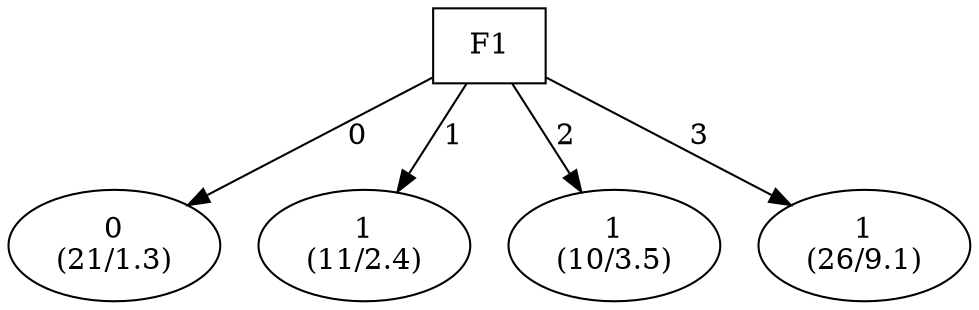 digraph YaDT {
n0 [ shape=box, label="F1\n"]
n0 -> n1 [label="0"]
n1 [ shape=ellipse, label="0\n(21/1.3)"]
n0 -> n2 [label="1"]
n2 [ shape=ellipse, label="1\n(11/2.4)"]
n0 -> n3 [label="2"]
n3 [ shape=ellipse, label="1\n(10/3.5)"]
n0 -> n4 [label="3"]
n4 [ shape=ellipse, label="1\n(26/9.1)"]
}
